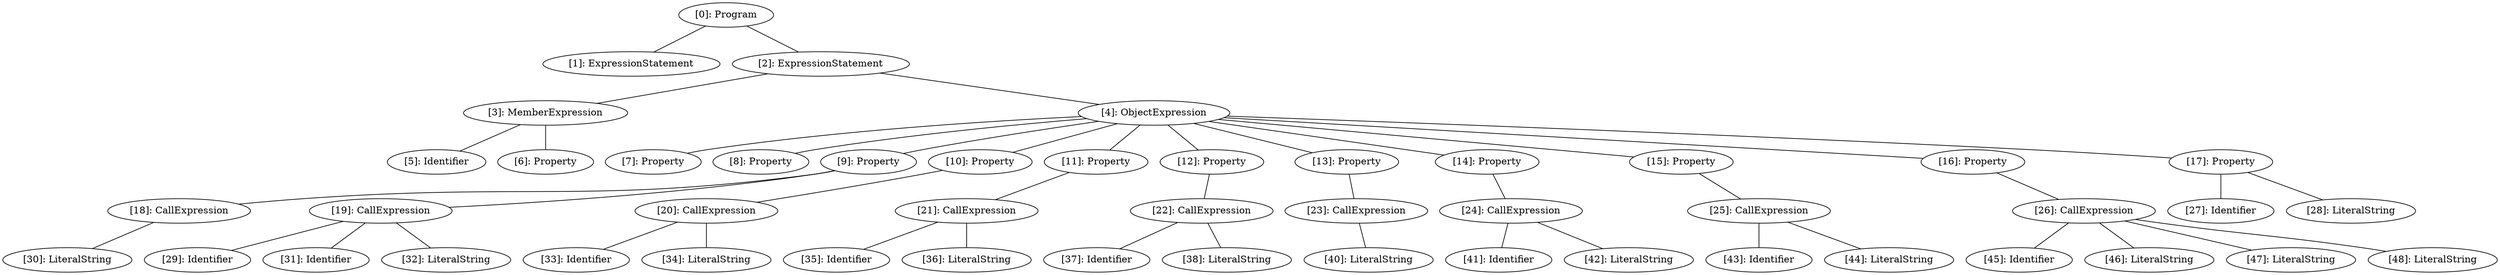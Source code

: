 // Result
graph {
	0 [label="[0]: Program"]
	1 [label="[1]: ExpressionStatement"]
	2 [label="[2]: ExpressionStatement"]
	3 [label="[3]: MemberExpression"]
	4 [label="[4]: ObjectExpression"]
	5 [label="[5]: Identifier"]
	6 [label="[6]: Property"]
	7 [label="[7]: Property"]
	8 [label="[8]: Property"]
	9 [label="[9]: Property"]
	10 [label="[10]: Property"]
	11 [label="[11]: Property"]
	12 [label="[12]: Property"]
	13 [label="[13]: Property"]
	14 [label="[14]: Property"]
	15 [label="[15]: Property"]
	16 [label="[16]: Property"]
	17 [label="[17]: Property"]
	18 [label="[18]: CallExpression"]
	19 [label="[19]: CallExpression"]
	20 [label="[20]: CallExpression"]
	21 [label="[21]: CallExpression"]
	22 [label="[22]: CallExpression"]
	23 [label="[23]: CallExpression"]
	24 [label="[24]: CallExpression"]
	25 [label="[25]: CallExpression"]
	26 [label="[26]: CallExpression"]
	27 [label="[27]: Identifier"]
	28 [label="[28]: LiteralString"]
	29 [label="[29]: Identifier"]
	30 [label="[30]: LiteralString"]
	31 [label="[31]: Identifier"]
	32 [label="[32]: LiteralString"]
	33 [label="[33]: Identifier"]
	34 [label="[34]: LiteralString"]
	35 [label="[35]: Identifier"]
	36 [label="[36]: LiteralString"]
	37 [label="[37]: Identifier"]
	38 [label="[38]: LiteralString"]
	40 [label="[40]: LiteralString"]
	41 [label="[41]: Identifier"]
	42 [label="[42]: LiteralString"]
	43 [label="[43]: Identifier"]
	44 [label="[44]: LiteralString"]
	45 [label="[45]: Identifier"]
	46 [label="[46]: LiteralString"]
	47 [label="[47]: LiteralString"]
	48 [label="[48]: LiteralString"]
	0 -- 1
	0 -- 2
	2 -- 3
	2 -- 4
	3 -- 5
	3 -- 6
	4 -- 7
	4 -- 8
	4 -- 9
	4 -- 10
	4 -- 11
	4 -- 12
	4 -- 13
	4 -- 14
	4 -- 15
	4 -- 16
	4 -- 17
	9 -- 18
	9 -- 19
	10 -- 20
	11 -- 21
	12 -- 22
	13 -- 23
	14 -- 24
	15 -- 25
	16 -- 26
	17 -- 27
	17 -- 28
	18 -- 30
	19 -- 29
	19 -- 31
	19 -- 32
	20 -- 33
	20 -- 34
	21 -- 35
	21 -- 36
	22 -- 37
	22 -- 38
	23 -- 40
	24 -- 41
	24 -- 42
	25 -- 43
	25 -- 44
	26 -- 45
	26 -- 46
	26 -- 47
	26 -- 48
}
